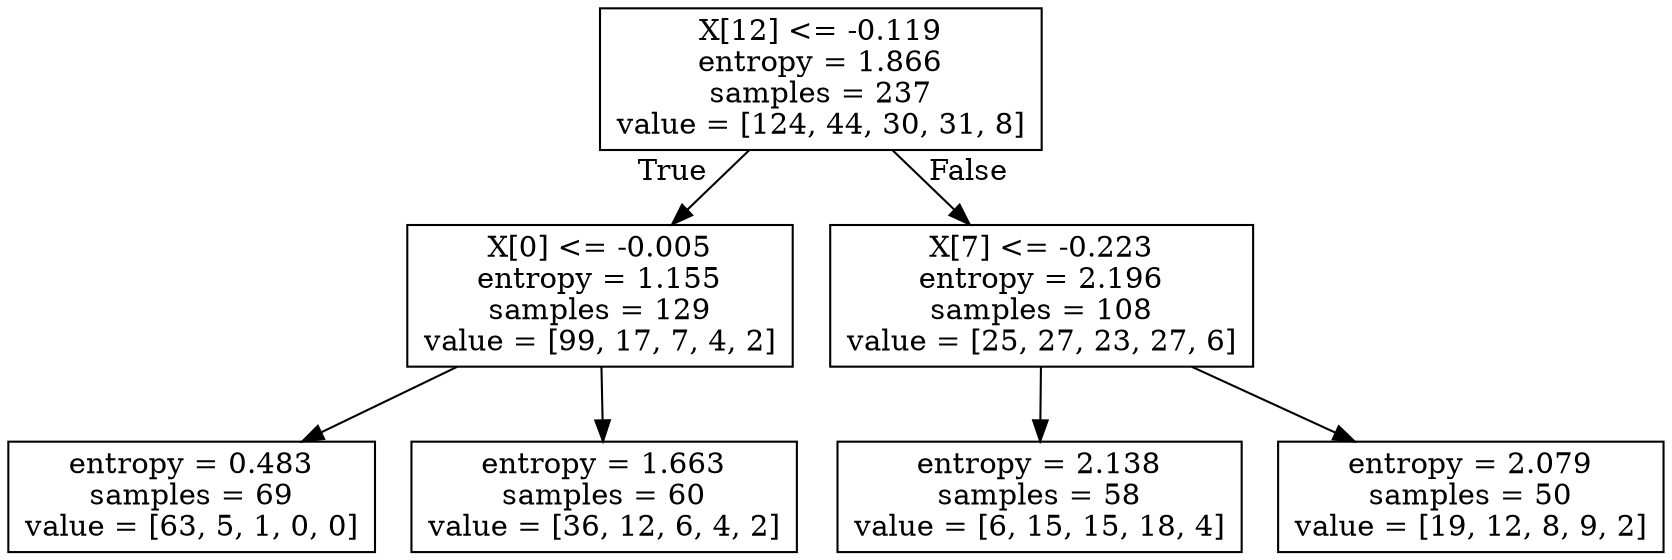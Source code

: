 digraph Tree {
node [shape=box] ;
0 [label="X[12] <= -0.119\nentropy = 1.866\nsamples = 237\nvalue = [124, 44, 30, 31, 8]"] ;
1 [label="X[0] <= -0.005\nentropy = 1.155\nsamples = 129\nvalue = [99, 17, 7, 4, 2]"] ;
0 -> 1 [labeldistance=2.5, labelangle=45, headlabel="True"] ;
2 [label="entropy = 0.483\nsamples = 69\nvalue = [63, 5, 1, 0, 0]"] ;
1 -> 2 ;
3 [label="entropy = 1.663\nsamples = 60\nvalue = [36, 12, 6, 4, 2]"] ;
1 -> 3 ;
4 [label="X[7] <= -0.223\nentropy = 2.196\nsamples = 108\nvalue = [25, 27, 23, 27, 6]"] ;
0 -> 4 [labeldistance=2.5, labelangle=-45, headlabel="False"] ;
5 [label="entropy = 2.138\nsamples = 58\nvalue = [6, 15, 15, 18, 4]"] ;
4 -> 5 ;
6 [label="entropy = 2.079\nsamples = 50\nvalue = [19, 12, 8, 9, 2]"] ;
4 -> 6 ;
}